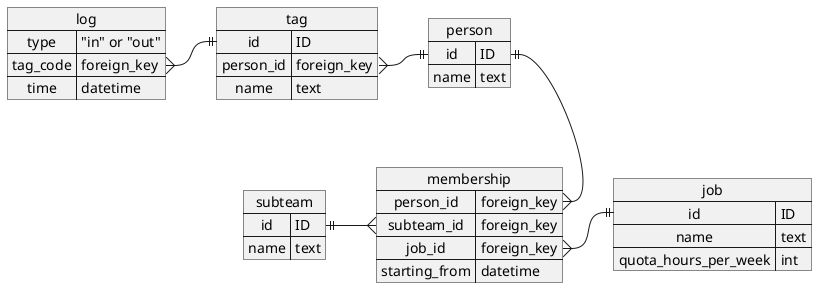 @startuml

map log {
	type => "in" or "out"
	tag_code => foreign_key
	time => datetime
}

map tag {
	id => ID
	person_id => foreign_key
	name => text
}

map person {
	id => ID
	name => text
}

map membership {
	person_id => foreign_key
	subteam_id => foreign_key
	job_id => foreign_key
	starting_from => datetime
}

map subteam {
	id => ID
	name => text
}

map job {
	id => ID
	name => text
	quota_hours_per_week => int
}

log::tag_code		}-||	tag::id
tag::person_id		}-||	person::id

membership::person_id	}-u-||	person::id
membership::subteam_id	}-l-||	subteam::id
membership::job_id	}-||	job::id

@enduml
